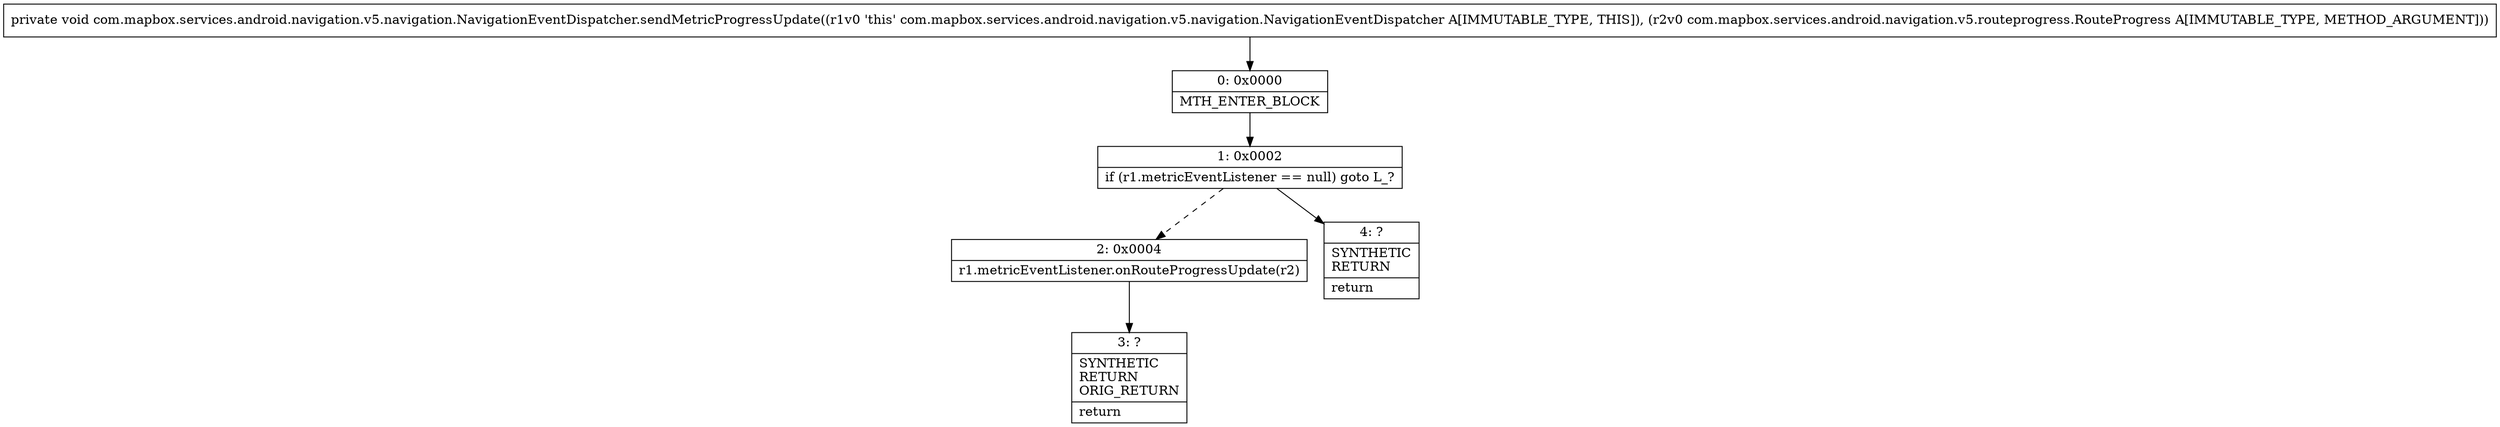 digraph "CFG forcom.mapbox.services.android.navigation.v5.navigation.NavigationEventDispatcher.sendMetricProgressUpdate(Lcom\/mapbox\/services\/android\/navigation\/v5\/routeprogress\/RouteProgress;)V" {
Node_0 [shape=record,label="{0\:\ 0x0000|MTH_ENTER_BLOCK\l}"];
Node_1 [shape=record,label="{1\:\ 0x0002|if (r1.metricEventListener == null) goto L_?\l}"];
Node_2 [shape=record,label="{2\:\ 0x0004|r1.metricEventListener.onRouteProgressUpdate(r2)\l}"];
Node_3 [shape=record,label="{3\:\ ?|SYNTHETIC\lRETURN\lORIG_RETURN\l|return\l}"];
Node_4 [shape=record,label="{4\:\ ?|SYNTHETIC\lRETURN\l|return\l}"];
MethodNode[shape=record,label="{private void com.mapbox.services.android.navigation.v5.navigation.NavigationEventDispatcher.sendMetricProgressUpdate((r1v0 'this' com.mapbox.services.android.navigation.v5.navigation.NavigationEventDispatcher A[IMMUTABLE_TYPE, THIS]), (r2v0 com.mapbox.services.android.navigation.v5.routeprogress.RouteProgress A[IMMUTABLE_TYPE, METHOD_ARGUMENT])) }"];
MethodNode -> Node_0;
Node_0 -> Node_1;
Node_1 -> Node_2[style=dashed];
Node_1 -> Node_4;
Node_2 -> Node_3;
}

